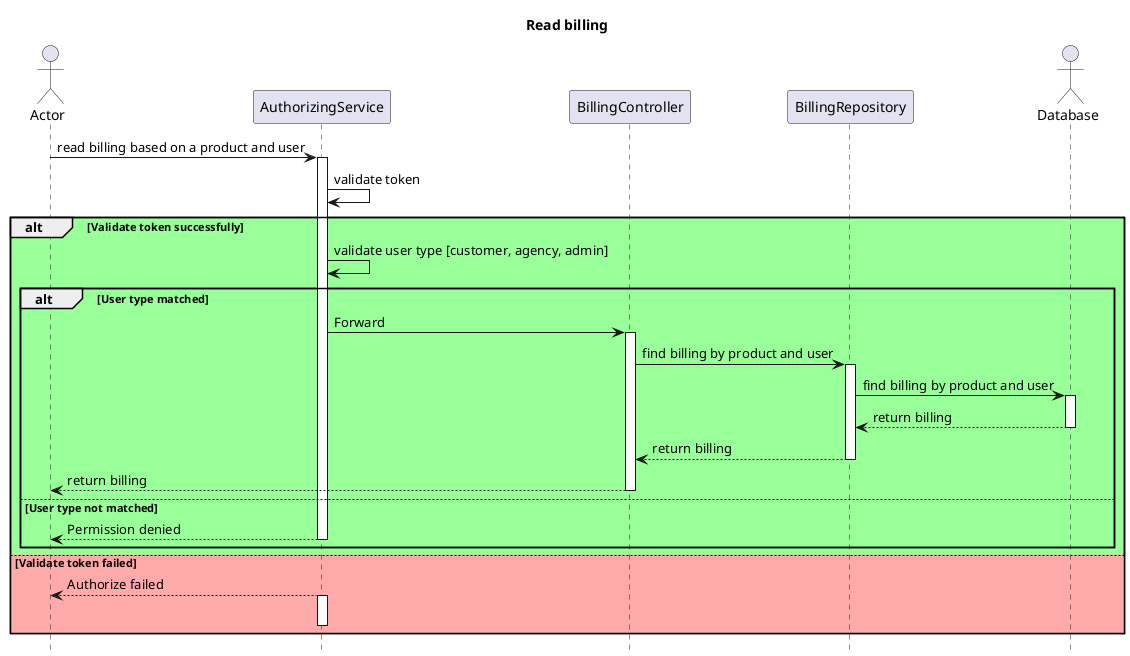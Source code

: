 @startuml read-billing
hide footbox
title Read billing

actor Actor as actor
participant AuthorizingService as authService
participant BillingController as billingController
participant BillingRepository as billingRepo

actor Database as database

actor -> authService : read billing based on a product and user
activate authService
authService -> authService : validate token
alt #99FF99 Validate token successfully
authService -> authService : validate user type [customer, agency, admin]
    alt User type matched
    authService -> billingController : Forward
    activate billingController
    billingController -> billingRepo : find billing by product and user
    activate billingRepo
    billingRepo -> database : find billing by product and user
    activate database
    database --> billingRepo : return billing
    deactivate database
    billingRepo --> billingController : return billing
    deactivate billingRepo
    billingController --> actor : return billing
    deactivate billingController
    else User type not matched
    authService --> actor : Permission denied
    deactivate authService
    end
else #FFAAAA Validate token failed
authService --> actor : Authorize failed
activate authService
deactivate authService
end
@enduml